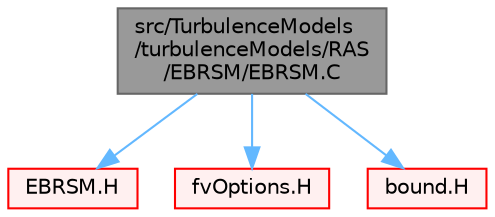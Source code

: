 digraph "src/TurbulenceModels/turbulenceModels/RAS/EBRSM/EBRSM.C"
{
 // LATEX_PDF_SIZE
  bgcolor="transparent";
  edge [fontname=Helvetica,fontsize=10,labelfontname=Helvetica,labelfontsize=10];
  node [fontname=Helvetica,fontsize=10,shape=box,height=0.2,width=0.4];
  Node1 [id="Node000001",label="src/TurbulenceModels\l/turbulenceModels/RAS\l/EBRSM/EBRSM.C",height=0.2,width=0.4,color="gray40", fillcolor="grey60", style="filled", fontcolor="black",tooltip=" "];
  Node1 -> Node2 [id="edge1_Node000001_Node000002",color="steelblue1",style="solid",tooltip=" "];
  Node2 [id="Node000002",label="EBRSM.H",height=0.2,width=0.4,color="red", fillcolor="#FFF0F0", style="filled",URL="$EBRSM_8H.html",tooltip=" "];
  Node1 -> Node391 [id="edge2_Node000001_Node000391",color="steelblue1",style="solid",tooltip=" "];
  Node391 [id="Node000391",label="fvOptions.H",height=0.2,width=0.4,color="red", fillcolor="#FFF0F0", style="filled",URL="$fvOptions_8H.html",tooltip=" "];
  Node1 -> Node395 [id="edge3_Node000001_Node000395",color="steelblue1",style="solid",tooltip=" "];
  Node395 [id="Node000395",label="bound.H",height=0.2,width=0.4,color="red", fillcolor="#FFF0F0", style="filled",URL="$bound_8H.html",tooltip="Bound the given scalar field if it has gone unbounded."];
}

